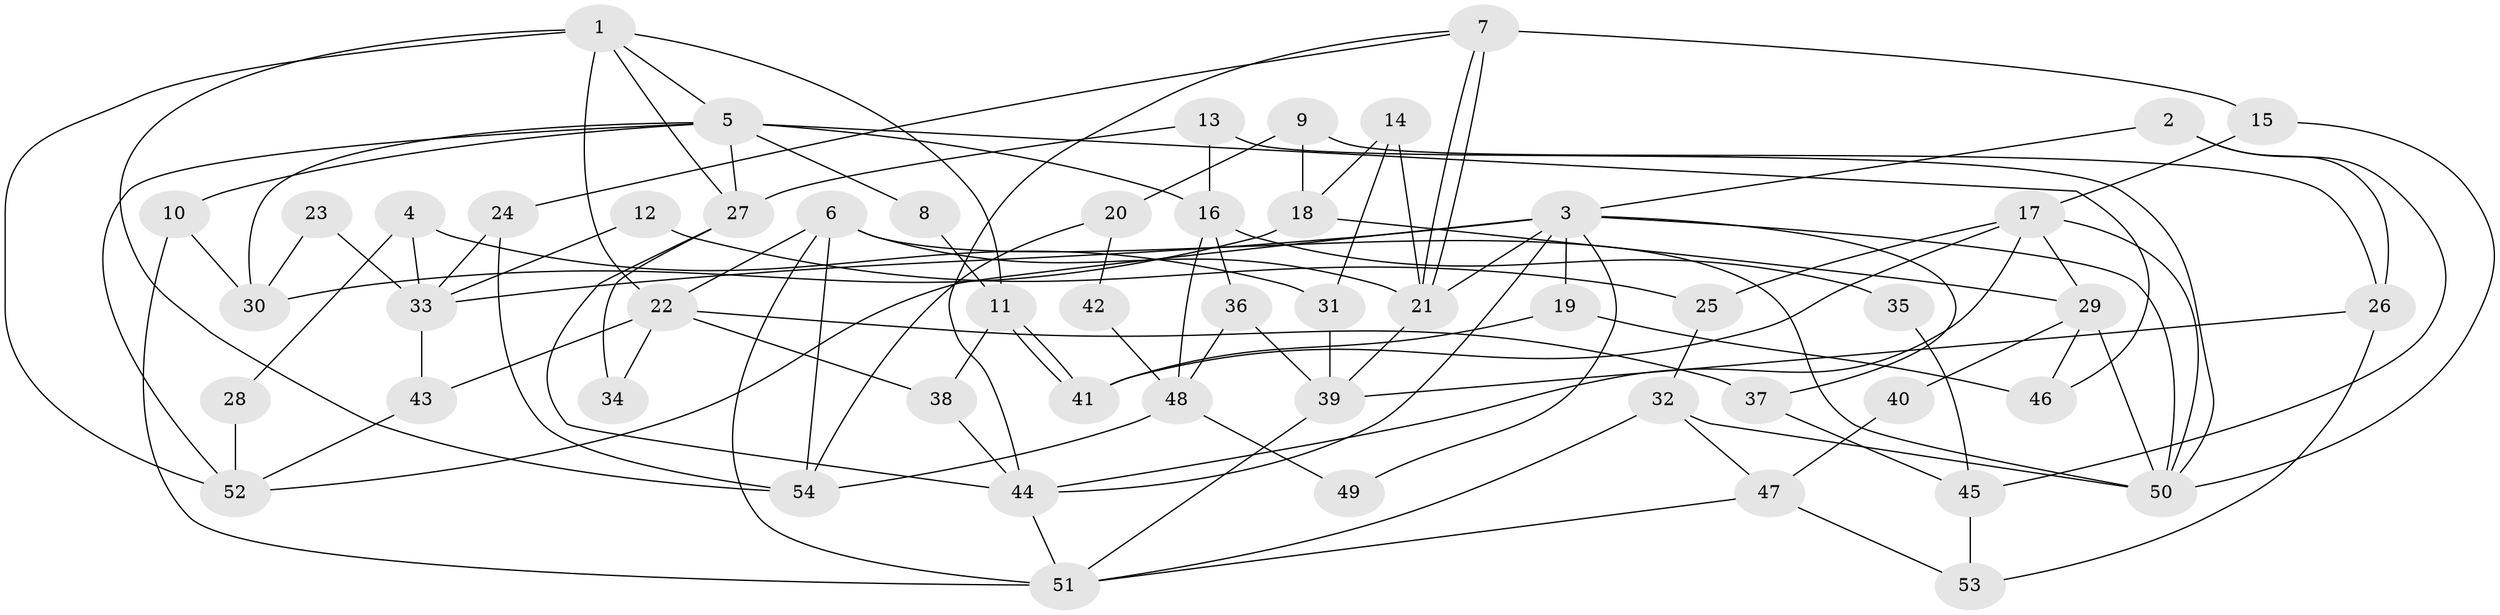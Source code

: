 // coarse degree distribution, {7: 0.0625, 4: 0.28125, 2: 0.25, 3: 0.1875, 5: 0.09375, 11: 0.03125, 6: 0.0625, 10: 0.03125}
// Generated by graph-tools (version 1.1) at 2025/54/03/04/25 21:54:51]
// undirected, 54 vertices, 108 edges
graph export_dot {
graph [start="1"]
  node [color=gray90,style=filled];
  1;
  2;
  3;
  4;
  5;
  6;
  7;
  8;
  9;
  10;
  11;
  12;
  13;
  14;
  15;
  16;
  17;
  18;
  19;
  20;
  21;
  22;
  23;
  24;
  25;
  26;
  27;
  28;
  29;
  30;
  31;
  32;
  33;
  34;
  35;
  36;
  37;
  38;
  39;
  40;
  41;
  42;
  43;
  44;
  45;
  46;
  47;
  48;
  49;
  50;
  51;
  52;
  53;
  54;
  1 -- 5;
  1 -- 52;
  1 -- 11;
  1 -- 22;
  1 -- 27;
  1 -- 54;
  2 -- 3;
  2 -- 45;
  2 -- 26;
  3 -- 19;
  3 -- 50;
  3 -- 21;
  3 -- 33;
  3 -- 37;
  3 -- 44;
  3 -- 49;
  3 -- 52;
  4 -- 33;
  4 -- 31;
  4 -- 28;
  5 -- 16;
  5 -- 52;
  5 -- 8;
  5 -- 10;
  5 -- 27;
  5 -- 30;
  5 -- 46;
  6 -- 21;
  6 -- 22;
  6 -- 50;
  6 -- 51;
  6 -- 54;
  7 -- 21;
  7 -- 21;
  7 -- 44;
  7 -- 15;
  7 -- 24;
  8 -- 11;
  9 -- 26;
  9 -- 18;
  9 -- 20;
  10 -- 51;
  10 -- 30;
  11 -- 41;
  11 -- 41;
  11 -- 38;
  12 -- 33;
  12 -- 25;
  13 -- 27;
  13 -- 50;
  13 -- 16;
  14 -- 21;
  14 -- 18;
  14 -- 31;
  15 -- 17;
  15 -- 50;
  16 -- 48;
  16 -- 35;
  16 -- 36;
  17 -- 44;
  17 -- 50;
  17 -- 25;
  17 -- 29;
  17 -- 41;
  18 -- 29;
  18 -- 30;
  19 -- 46;
  19 -- 41;
  20 -- 54;
  20 -- 42;
  21 -- 39;
  22 -- 38;
  22 -- 34;
  22 -- 37;
  22 -- 43;
  23 -- 33;
  23 -- 30;
  24 -- 54;
  24 -- 33;
  25 -- 32;
  26 -- 39;
  26 -- 53;
  27 -- 34;
  27 -- 44;
  28 -- 52;
  29 -- 50;
  29 -- 40;
  29 -- 46;
  31 -- 39;
  32 -- 51;
  32 -- 50;
  32 -- 47;
  33 -- 43;
  35 -- 45;
  36 -- 39;
  36 -- 48;
  37 -- 45;
  38 -- 44;
  39 -- 51;
  40 -- 47;
  42 -- 48;
  43 -- 52;
  44 -- 51;
  45 -- 53;
  47 -- 51;
  47 -- 53;
  48 -- 54;
  48 -- 49;
}
